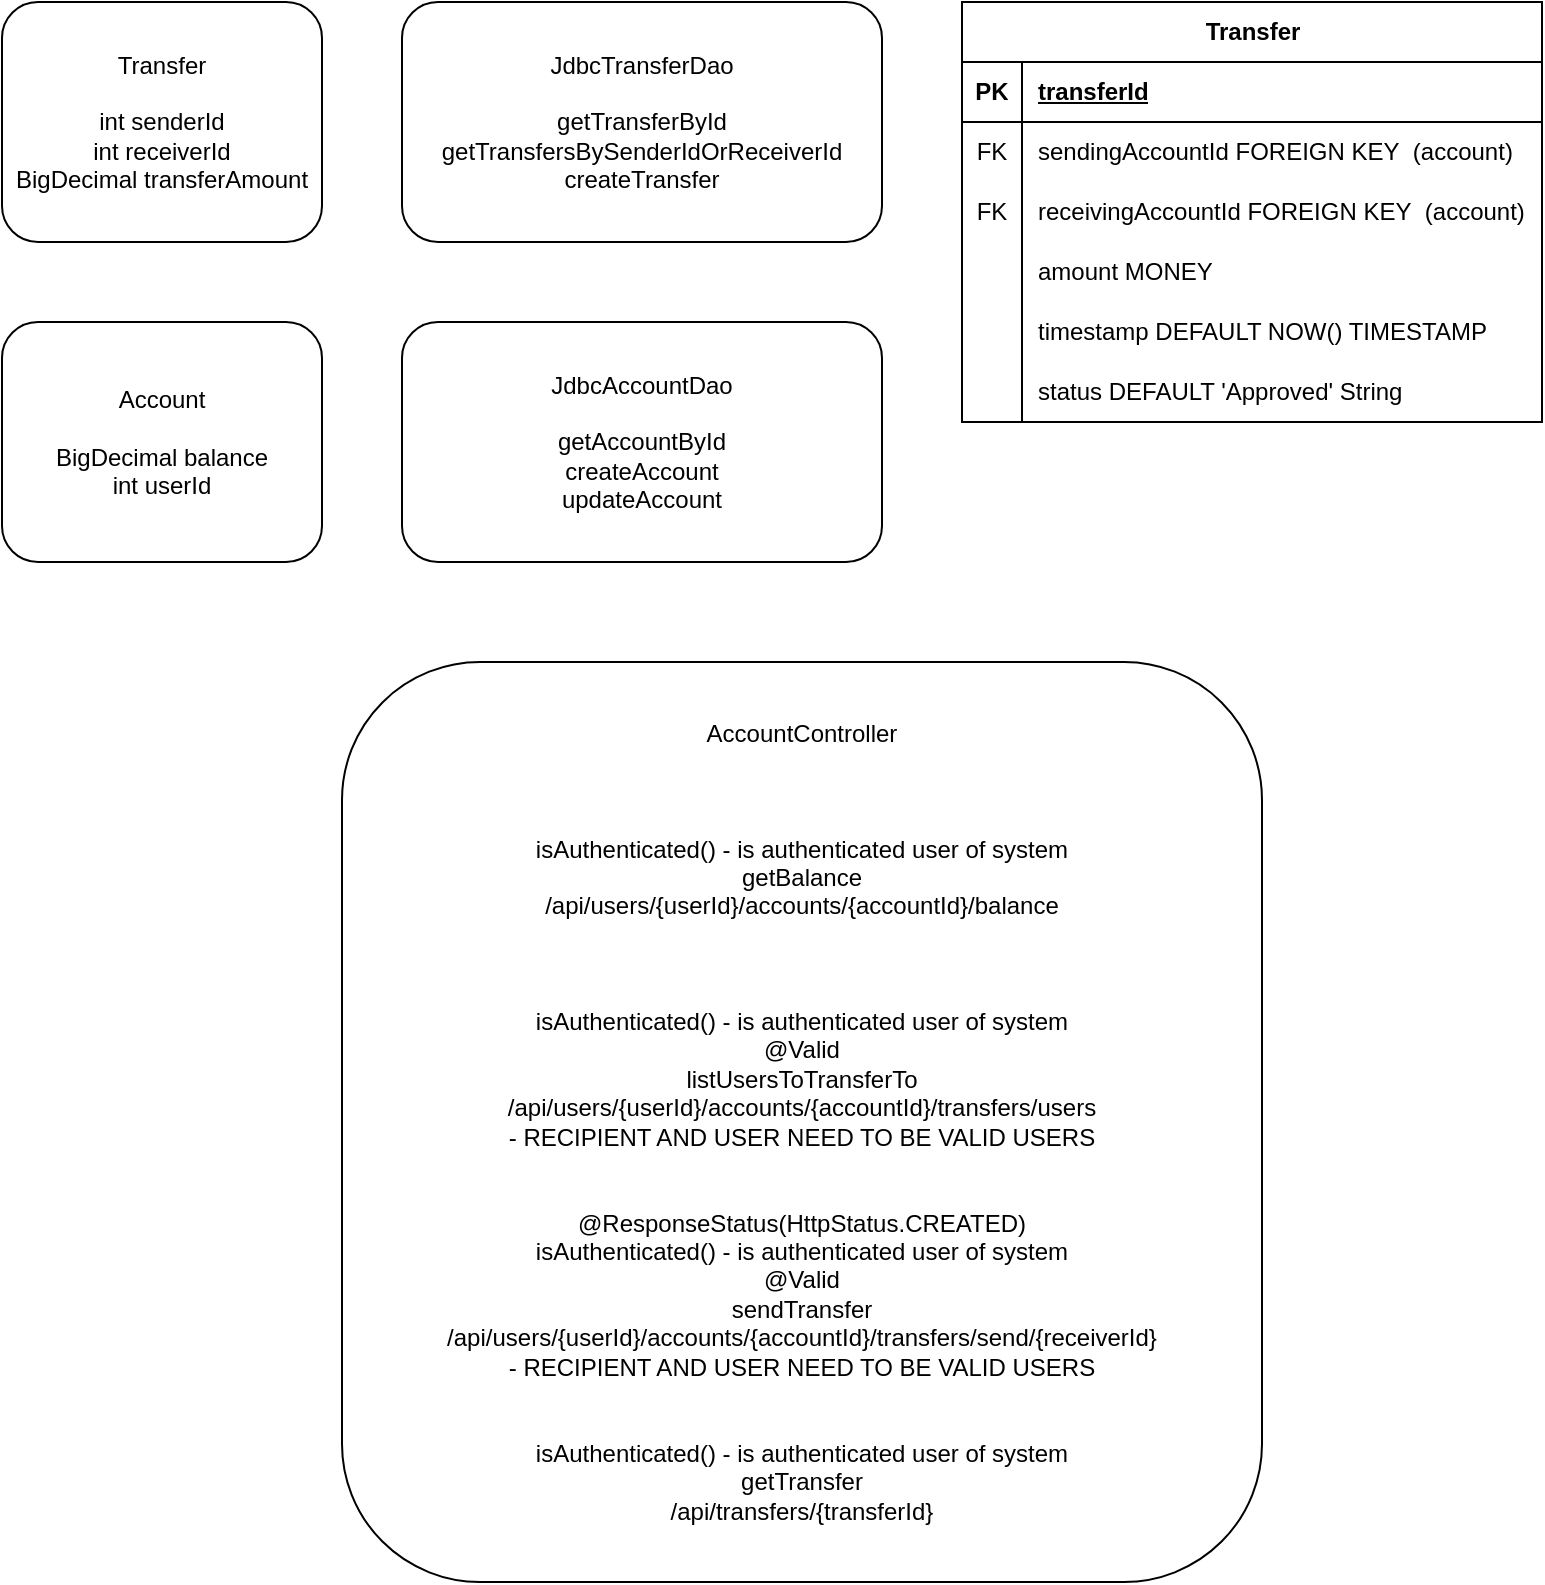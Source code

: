 <mxfile version="21.6.6" type="device">
  <diagram name="Página-1" id="CgIuGW7xeose_FV6CDaD">
    <mxGraphModel dx="905" dy="740" grid="1" gridSize="10" guides="1" tooltips="1" connect="1" arrows="1" fold="1" page="1" pageScale="1" pageWidth="827" pageHeight="1169" math="0" shadow="0">
      <root>
        <mxCell id="0" />
        <mxCell id="1" parent="0" />
        <mxCell id="UsTPi7a0sJ60jn7rqGUJ-1" value="Account&lt;br&gt;&lt;br&gt;BigDecimal balance&lt;br&gt;int userId" style="rounded=1;whiteSpace=wrap;html=1;" vertex="1" parent="1">
          <mxGeometry y="160" width="160" height="120" as="geometry" />
        </mxCell>
        <mxCell id="UsTPi7a0sJ60jn7rqGUJ-2" value="Transfer&lt;br&gt;&lt;br&gt;int senderId&lt;br&gt;int receiverId&lt;br&gt;BigDecimal transferAmount" style="rounded=1;whiteSpace=wrap;html=1;" vertex="1" parent="1">
          <mxGeometry width="160" height="120" as="geometry" />
        </mxCell>
        <mxCell id="UsTPi7a0sJ60jn7rqGUJ-3" value="AccountController&lt;br&gt;&lt;br&gt;&lt;br&gt;&lt;br&gt;isAuthenticated() - is authenticated user of system&lt;br&gt;getBalance&lt;br&gt;/api/users/{userId}/accounts/{accountId}/balance&lt;br&gt;&lt;br&gt;&lt;br&gt;&lt;br style=&quot;border-color: var(--border-color);&quot;&gt;isAuthenticated() - is authenticated user of system&lt;br style=&quot;border-color: var(--border-color);&quot;&gt;@Valid&lt;br style=&quot;border-color: var(--border-color);&quot;&gt;listUsersToTransferTo&lt;br style=&quot;border-color: var(--border-color);&quot;&gt;/api/users/{userId}/accounts/{accountId}/transfers/users&lt;br style=&quot;border-color: var(--border-color);&quot;&gt;- RECIPIENT AND USER NEED TO BE VALID USERS&lt;br&gt;&lt;br&gt;&lt;br&gt;@ResponseStatus(HttpStatus.CREATED)&lt;br&gt;isAuthenticated() - is authenticated user of system&lt;br&gt;@Valid&lt;br&gt;sendTransfer&lt;br&gt;/api/users/{userId}/accounts/{accountId}/transfers/send/{receiverId}&lt;br&gt;- RECIPIENT AND USER NEED TO BE VALID USERS&lt;br&gt;&lt;br&gt;&lt;br&gt;isAuthenticated() - is authenticated user of system&lt;br&gt;getTransfer&lt;br&gt;/api/transfers/{transferId}" style="rounded=1;whiteSpace=wrap;html=1;" vertex="1" parent="1">
          <mxGeometry x="170" y="330" width="460" height="460" as="geometry" />
        </mxCell>
        <mxCell id="UsTPi7a0sJ60jn7rqGUJ-4" value="JdbcAccountDao&lt;br&gt;&lt;br&gt;getAccountById&lt;br&gt;createAccount&lt;br&gt;updateAccount" style="rounded=1;whiteSpace=wrap;html=1;" vertex="1" parent="1">
          <mxGeometry x="200" y="160" width="240" height="120" as="geometry" />
        </mxCell>
        <mxCell id="UsTPi7a0sJ60jn7rqGUJ-7" value="Transfer" style="shape=table;startSize=30;container=1;collapsible=1;childLayout=tableLayout;fixedRows=1;rowLines=0;fontStyle=1;align=center;resizeLast=1;html=1;" vertex="1" parent="1">
          <mxGeometry x="480" width="290" height="210" as="geometry" />
        </mxCell>
        <mxCell id="UsTPi7a0sJ60jn7rqGUJ-8" value="" style="shape=tableRow;horizontal=0;startSize=0;swimlaneHead=0;swimlaneBody=0;fillColor=none;collapsible=0;dropTarget=0;points=[[0,0.5],[1,0.5]];portConstraint=eastwest;top=0;left=0;right=0;bottom=1;" vertex="1" parent="UsTPi7a0sJ60jn7rqGUJ-7">
          <mxGeometry y="30" width="290" height="30" as="geometry" />
        </mxCell>
        <mxCell id="UsTPi7a0sJ60jn7rqGUJ-9" value="PK" style="shape=partialRectangle;connectable=0;fillColor=none;top=0;left=0;bottom=0;right=0;fontStyle=1;overflow=hidden;whiteSpace=wrap;html=1;" vertex="1" parent="UsTPi7a0sJ60jn7rqGUJ-8">
          <mxGeometry width="30" height="30" as="geometry">
            <mxRectangle width="30" height="30" as="alternateBounds" />
          </mxGeometry>
        </mxCell>
        <mxCell id="UsTPi7a0sJ60jn7rqGUJ-10" value="transferId" style="shape=partialRectangle;connectable=0;fillColor=none;top=0;left=0;bottom=0;right=0;align=left;spacingLeft=6;fontStyle=5;overflow=hidden;whiteSpace=wrap;html=1;" vertex="1" parent="UsTPi7a0sJ60jn7rqGUJ-8">
          <mxGeometry x="30" width="260" height="30" as="geometry">
            <mxRectangle width="260" height="30" as="alternateBounds" />
          </mxGeometry>
        </mxCell>
        <mxCell id="UsTPi7a0sJ60jn7rqGUJ-11" value="" style="shape=tableRow;horizontal=0;startSize=0;swimlaneHead=0;swimlaneBody=0;fillColor=none;collapsible=0;dropTarget=0;points=[[0,0.5],[1,0.5]];portConstraint=eastwest;top=0;left=0;right=0;bottom=0;" vertex="1" parent="UsTPi7a0sJ60jn7rqGUJ-7">
          <mxGeometry y="60" width="290" height="30" as="geometry" />
        </mxCell>
        <mxCell id="UsTPi7a0sJ60jn7rqGUJ-12" value="FK" style="shape=partialRectangle;connectable=0;fillColor=none;top=0;left=0;bottom=0;right=0;editable=1;overflow=hidden;whiteSpace=wrap;html=1;" vertex="1" parent="UsTPi7a0sJ60jn7rqGUJ-11">
          <mxGeometry width="30" height="30" as="geometry">
            <mxRectangle width="30" height="30" as="alternateBounds" />
          </mxGeometry>
        </mxCell>
        <mxCell id="UsTPi7a0sJ60jn7rqGUJ-13" value="sendingAccountId FOREIGN KEY&amp;nbsp; (account)" style="shape=partialRectangle;connectable=0;fillColor=none;top=0;left=0;bottom=0;right=0;align=left;spacingLeft=6;overflow=hidden;whiteSpace=wrap;html=1;" vertex="1" parent="UsTPi7a0sJ60jn7rqGUJ-11">
          <mxGeometry x="30" width="260" height="30" as="geometry">
            <mxRectangle width="260" height="30" as="alternateBounds" />
          </mxGeometry>
        </mxCell>
        <mxCell id="UsTPi7a0sJ60jn7rqGUJ-14" value="" style="shape=tableRow;horizontal=0;startSize=0;swimlaneHead=0;swimlaneBody=0;fillColor=none;collapsible=0;dropTarget=0;points=[[0,0.5],[1,0.5]];portConstraint=eastwest;top=0;left=0;right=0;bottom=0;" vertex="1" parent="UsTPi7a0sJ60jn7rqGUJ-7">
          <mxGeometry y="90" width="290" height="30" as="geometry" />
        </mxCell>
        <mxCell id="UsTPi7a0sJ60jn7rqGUJ-15" value="FK" style="shape=partialRectangle;connectable=0;fillColor=none;top=0;left=0;bottom=0;right=0;editable=1;overflow=hidden;whiteSpace=wrap;html=1;" vertex="1" parent="UsTPi7a0sJ60jn7rqGUJ-14">
          <mxGeometry width="30" height="30" as="geometry">
            <mxRectangle width="30" height="30" as="alternateBounds" />
          </mxGeometry>
        </mxCell>
        <mxCell id="UsTPi7a0sJ60jn7rqGUJ-16" value="receivingAccountId FOREIGN KEY&amp;nbsp; (account)" style="shape=partialRectangle;connectable=0;fillColor=none;top=0;left=0;bottom=0;right=0;align=left;spacingLeft=6;overflow=hidden;whiteSpace=wrap;html=1;" vertex="1" parent="UsTPi7a0sJ60jn7rqGUJ-14">
          <mxGeometry x="30" width="260" height="30" as="geometry">
            <mxRectangle width="260" height="30" as="alternateBounds" />
          </mxGeometry>
        </mxCell>
        <mxCell id="UsTPi7a0sJ60jn7rqGUJ-17" value="" style="shape=tableRow;horizontal=0;startSize=0;swimlaneHead=0;swimlaneBody=0;fillColor=none;collapsible=0;dropTarget=0;points=[[0,0.5],[1,0.5]];portConstraint=eastwest;top=0;left=0;right=0;bottom=0;" vertex="1" parent="UsTPi7a0sJ60jn7rqGUJ-7">
          <mxGeometry y="120" width="290" height="30" as="geometry" />
        </mxCell>
        <mxCell id="UsTPi7a0sJ60jn7rqGUJ-18" value="" style="shape=partialRectangle;connectable=0;fillColor=none;top=0;left=0;bottom=0;right=0;editable=1;overflow=hidden;whiteSpace=wrap;html=1;" vertex="1" parent="UsTPi7a0sJ60jn7rqGUJ-17">
          <mxGeometry width="30" height="30" as="geometry">
            <mxRectangle width="30" height="30" as="alternateBounds" />
          </mxGeometry>
        </mxCell>
        <mxCell id="UsTPi7a0sJ60jn7rqGUJ-19" value="amount MONEY" style="shape=partialRectangle;connectable=0;fillColor=none;top=0;left=0;bottom=0;right=0;align=left;spacingLeft=6;overflow=hidden;whiteSpace=wrap;html=1;" vertex="1" parent="UsTPi7a0sJ60jn7rqGUJ-17">
          <mxGeometry x="30" width="260" height="30" as="geometry">
            <mxRectangle width="260" height="30" as="alternateBounds" />
          </mxGeometry>
        </mxCell>
        <mxCell id="UsTPi7a0sJ60jn7rqGUJ-21" value="" style="shape=tableRow;horizontal=0;startSize=0;swimlaneHead=0;swimlaneBody=0;fillColor=none;collapsible=0;dropTarget=0;points=[[0,0.5],[1,0.5]];portConstraint=eastwest;top=0;left=0;right=0;bottom=0;" vertex="1" parent="UsTPi7a0sJ60jn7rqGUJ-7">
          <mxGeometry y="150" width="290" height="30" as="geometry" />
        </mxCell>
        <mxCell id="UsTPi7a0sJ60jn7rqGUJ-22" value="" style="shape=partialRectangle;connectable=0;fillColor=none;top=0;left=0;bottom=0;right=0;fontStyle=0;overflow=hidden;whiteSpace=wrap;html=1;" vertex="1" parent="UsTPi7a0sJ60jn7rqGUJ-21">
          <mxGeometry width="30" height="30" as="geometry">
            <mxRectangle width="30" height="30" as="alternateBounds" />
          </mxGeometry>
        </mxCell>
        <mxCell id="UsTPi7a0sJ60jn7rqGUJ-23" value="timestamp DEFAULT NOW() TIMESTAMP&amp;nbsp;" style="shape=partialRectangle;connectable=0;fillColor=none;top=0;left=0;bottom=0;right=0;align=left;spacingLeft=6;fontStyle=0;overflow=hidden;whiteSpace=wrap;html=1;" vertex="1" parent="UsTPi7a0sJ60jn7rqGUJ-21">
          <mxGeometry x="30" width="260" height="30" as="geometry">
            <mxRectangle width="260" height="30" as="alternateBounds" />
          </mxGeometry>
        </mxCell>
        <mxCell id="UsTPi7a0sJ60jn7rqGUJ-26" value="" style="shape=tableRow;horizontal=0;startSize=0;swimlaneHead=0;swimlaneBody=0;fillColor=none;collapsible=0;dropTarget=0;points=[[0,0.5],[1,0.5]];portConstraint=eastwest;top=0;left=0;right=0;bottom=0;" vertex="1" parent="UsTPi7a0sJ60jn7rqGUJ-7">
          <mxGeometry y="180" width="290" height="30" as="geometry" />
        </mxCell>
        <mxCell id="UsTPi7a0sJ60jn7rqGUJ-27" value="" style="shape=partialRectangle;connectable=0;fillColor=none;top=0;left=0;bottom=0;right=0;fontStyle=0;overflow=hidden;whiteSpace=wrap;html=1;" vertex="1" parent="UsTPi7a0sJ60jn7rqGUJ-26">
          <mxGeometry width="30" height="30" as="geometry">
            <mxRectangle width="30" height="30" as="alternateBounds" />
          </mxGeometry>
        </mxCell>
        <mxCell id="UsTPi7a0sJ60jn7rqGUJ-28" value="status DEFAULT &#39;Approved&#39; String" style="shape=partialRectangle;connectable=0;fillColor=none;top=0;left=0;bottom=0;right=0;align=left;spacingLeft=6;fontStyle=0;overflow=hidden;whiteSpace=wrap;html=1;" vertex="1" parent="UsTPi7a0sJ60jn7rqGUJ-26">
          <mxGeometry x="30" width="260" height="30" as="geometry">
            <mxRectangle width="260" height="30" as="alternateBounds" />
          </mxGeometry>
        </mxCell>
        <mxCell id="UsTPi7a0sJ60jn7rqGUJ-29" value="JdbcTransferDao&lt;br&gt;&lt;br&gt;getTransferById&lt;br&gt;getTransfersBySenderIdOrReceiverId&lt;br&gt;createTransfer" style="rounded=1;whiteSpace=wrap;html=1;" vertex="1" parent="1">
          <mxGeometry x="200" width="240" height="120" as="geometry" />
        </mxCell>
      </root>
    </mxGraphModel>
  </diagram>
</mxfile>
